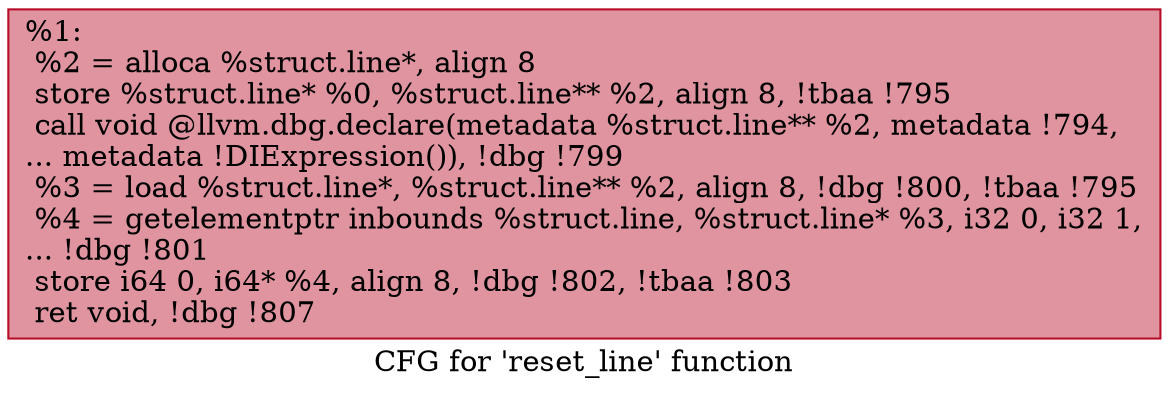 digraph "CFG for 'reset_line' function" {
	label="CFG for 'reset_line' function";

	Node0x96d500 [shape=record,color="#b70d28ff", style=filled, fillcolor="#b70d2870",label="{%1:\l  %2 = alloca %struct.line*, align 8\l  store %struct.line* %0, %struct.line** %2, align 8, !tbaa !795\l  call void @llvm.dbg.declare(metadata %struct.line** %2, metadata !794,\l... metadata !DIExpression()), !dbg !799\l  %3 = load %struct.line*, %struct.line** %2, align 8, !dbg !800, !tbaa !795\l  %4 = getelementptr inbounds %struct.line, %struct.line* %3, i32 0, i32 1,\l... !dbg !801\l  store i64 0, i64* %4, align 8, !dbg !802, !tbaa !803\l  ret void, !dbg !807\l}"];
}
